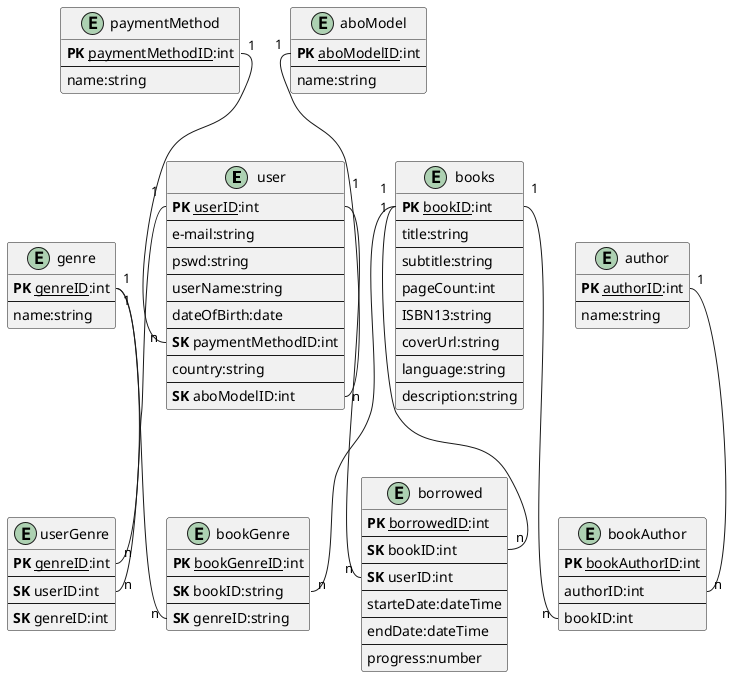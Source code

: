 @startuml API
!define primary_key(name) <b>PK</b> <u>name</u>
!define primary_key(name, type) <b>PK</b> <u>name</u>:type
!define secondary_key(name) <b>SK</b> name
!define secondary_key(name, type) <b>SK</b> name:type
!define attribute(name) name
!define attribute(name, type) name:type
!define relation(pk, sk, pkValue, skValue) pk "pkValue" -- "skValue" sk

entity user{
    primary_key(userID, int)
    --
    e-mail:string
    --
    pswd:string
    --
    userName:string
    --
    dateOfBirth:date
    --
    secondary_key(paymentMethodID, int)
    --
    country:string
    --
    secondary_key(aboModelID, int)
}

entity userGenre{
    primary_key(genreID, int)
    --
    secondary_key(userID, int)
    --
    secondary_key(genreID, int)
}

entity genre{
    primary_key(genreID, int)
    --
    attribute(name, string)
}

entity books{
    primary_key(bookID, int)
    --
    attribute(title, string)
    --
    attribute(subtitle, string)
    --
    attribute(pageCount, int)
    --
    attribute(ISBN13, string)
    --
    attribute(coverUrl, string)
    --
    attribute(language, string)
    --
    attribute(description, string)
}

entity bookGenre{
    primary_key(bookGenreID, int)
    --
    secondary_key(bookID, string)
    --
    secondary_key(genreID, string)
}
' Autor direkt als Attribut in books speichern
entity author {
    primary_key(authorID, int)
    --
    attribute(name, string)
}
    
entity borrowed {
    primary_key(borrowedID, int)
    --
    secondary_key(bookID, int)
    --
    secondary_key(userID, int)
    --
    attribute(starteDate, dateTime)
    --
    attribute(endDate, dateTime)
    --
    attribute(progress, number)
}

entity bookAuthor{
    primary_key(bookAuthorID, int)
    --
    authorID:int
    --
    bookID:int
}

entity paymentMethod {
    primary_key(paymentMethodID, int)
    --
    attribute(name, string)
}

entity aboModel {
    primary_key(aboModelID, int)
    --
    attribute(name, string)
}


relation(user::userID, userGenre::userID, "1", "n")
relation(genre::genreID, userGenre::genreID, "1", "n")

relation(books::bookID, bookGenre::bookID, "1", "n")
relation(genre::genreID, bookGenre::genreID, "1", "n")

relation(books::bookID, borrowed::bookID, "1", "n")
relation(user::userID, borrowed::userID, "1", "n")

relation(books::bookID, bookAuthor::bookID, "1", "n")
relation(author::authorID, bookAuthor::authorID, "1", "n")

relation(paymentMethod::paymentMethodID, user::paymentMethod, "1", "n")

relation(aboModel::aboModelID, user::aboModelID, "1", "n")
@enduml